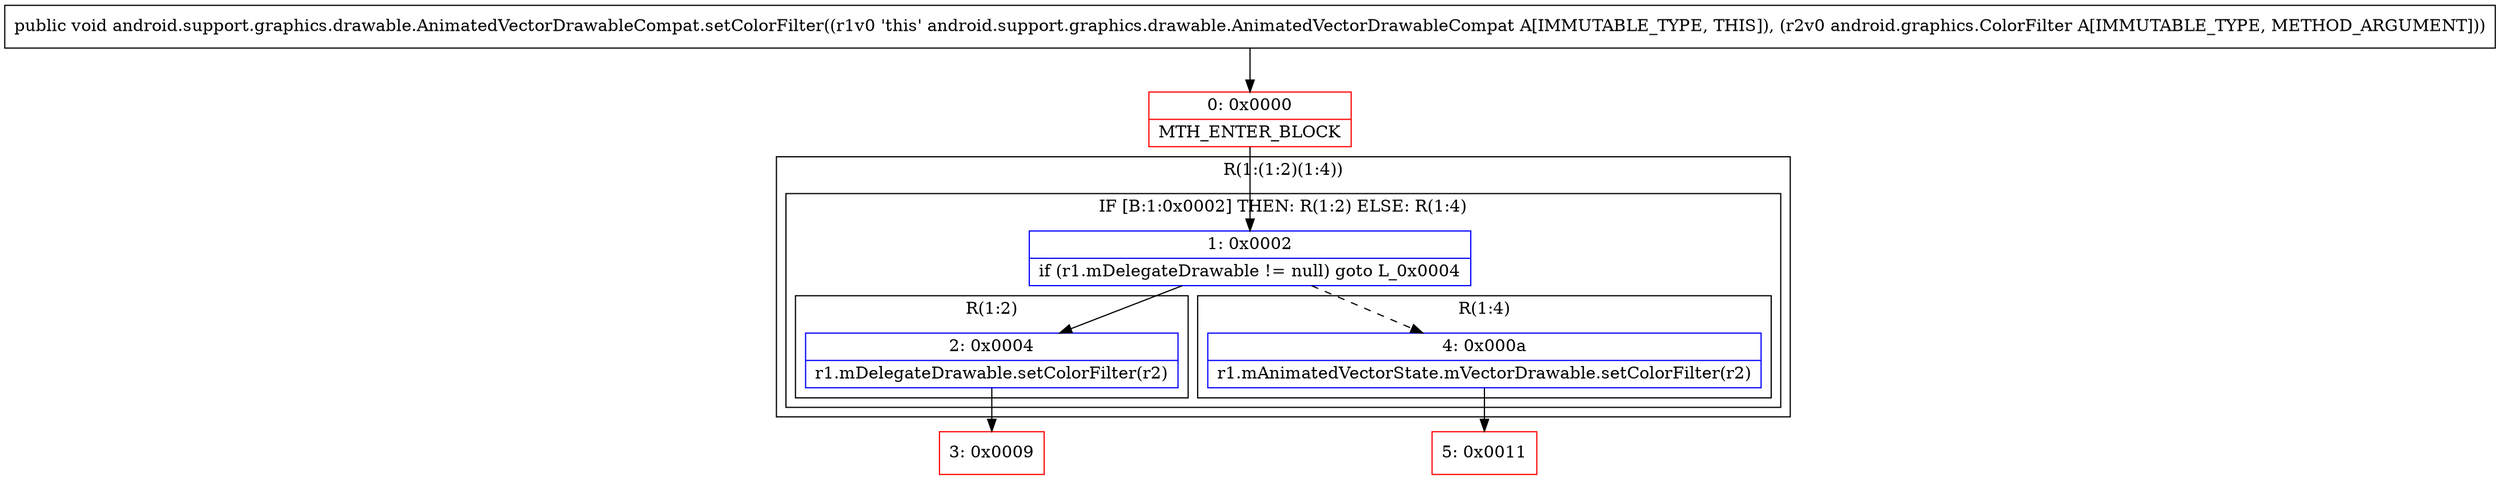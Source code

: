 digraph "CFG forandroid.support.graphics.drawable.AnimatedVectorDrawableCompat.setColorFilter(Landroid\/graphics\/ColorFilter;)V" {
subgraph cluster_Region_1760365147 {
label = "R(1:(1:2)(1:4))";
node [shape=record,color=blue];
subgraph cluster_IfRegion_1595370561 {
label = "IF [B:1:0x0002] THEN: R(1:2) ELSE: R(1:4)";
node [shape=record,color=blue];
Node_1 [shape=record,label="{1\:\ 0x0002|if (r1.mDelegateDrawable != null) goto L_0x0004\l}"];
subgraph cluster_Region_1956597195 {
label = "R(1:2)";
node [shape=record,color=blue];
Node_2 [shape=record,label="{2\:\ 0x0004|r1.mDelegateDrawable.setColorFilter(r2)\l}"];
}
subgraph cluster_Region_147845085 {
label = "R(1:4)";
node [shape=record,color=blue];
Node_4 [shape=record,label="{4\:\ 0x000a|r1.mAnimatedVectorState.mVectorDrawable.setColorFilter(r2)\l}"];
}
}
}
Node_0 [shape=record,color=red,label="{0\:\ 0x0000|MTH_ENTER_BLOCK\l}"];
Node_3 [shape=record,color=red,label="{3\:\ 0x0009}"];
Node_5 [shape=record,color=red,label="{5\:\ 0x0011}"];
MethodNode[shape=record,label="{public void android.support.graphics.drawable.AnimatedVectorDrawableCompat.setColorFilter((r1v0 'this' android.support.graphics.drawable.AnimatedVectorDrawableCompat A[IMMUTABLE_TYPE, THIS]), (r2v0 android.graphics.ColorFilter A[IMMUTABLE_TYPE, METHOD_ARGUMENT])) }"];
MethodNode -> Node_0;
Node_1 -> Node_2;
Node_1 -> Node_4[style=dashed];
Node_2 -> Node_3;
Node_4 -> Node_5;
Node_0 -> Node_1;
}


